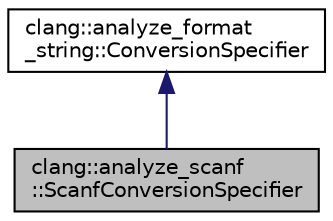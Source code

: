 digraph "clang::analyze_scanf::ScanfConversionSpecifier"
{
 // LATEX_PDF_SIZE
  bgcolor="transparent";
  edge [fontname="Helvetica",fontsize="10",labelfontname="Helvetica",labelfontsize="10"];
  node [fontname="Helvetica",fontsize="10",shape=record];
  Node1 [label="clang::analyze_scanf\l::ScanfConversionSpecifier",height=0.2,width=0.4,color="black", fillcolor="grey75", style="filled", fontcolor="black",tooltip=" "];
  Node2 -> Node1 [dir="back",color="midnightblue",fontsize="10",style="solid",fontname="Helvetica"];
  Node2 [label="clang::analyze_format\l_string::ConversionSpecifier",height=0.2,width=0.4,color="black",URL="$classclang_1_1analyze__format__string_1_1ConversionSpecifier.html",tooltip=" "];
}
